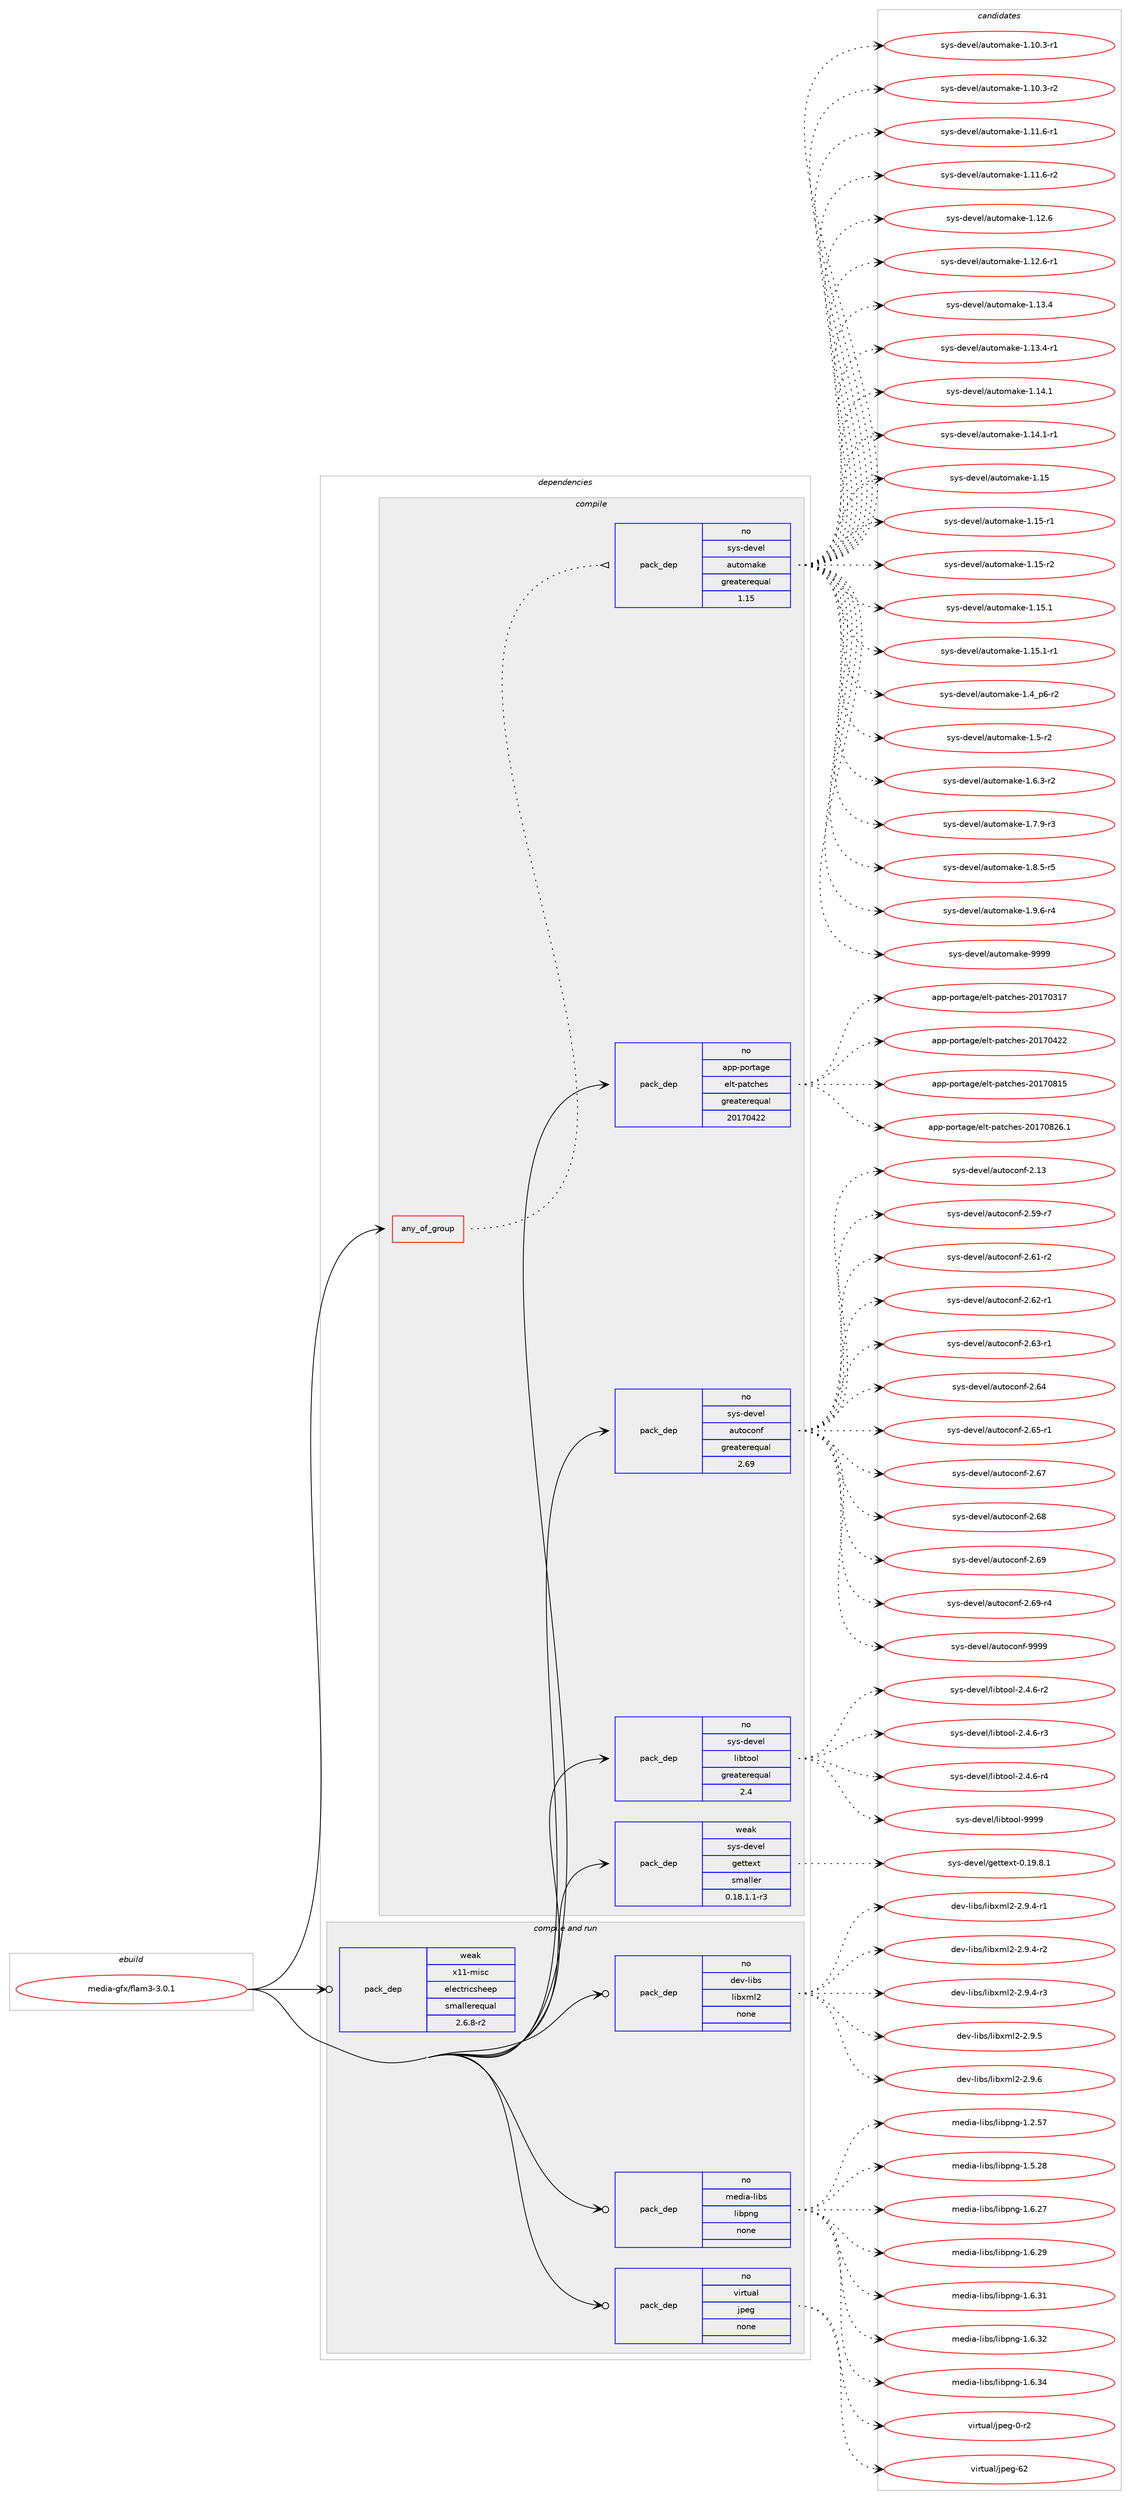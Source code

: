 digraph prolog {

# *************
# Graph options
# *************

newrank=true;
concentrate=true;
compound=true;
graph [rankdir=LR,fontname=Helvetica,fontsize=10,ranksep=1.5];#, ranksep=2.5, nodesep=0.2];
edge  [arrowhead=vee];
node  [fontname=Helvetica,fontsize=10];

# **********
# The ebuild
# **********

subgraph cluster_leftcol {
color=gray;
rank=same;
label=<<i>ebuild</i>>;
id [label="media-gfx/flam3-3.0.1", color=red, width=4, href="../media-gfx/flam3-3.0.1.svg"];
}

# ****************
# The dependencies
# ****************

subgraph cluster_midcol {
color=gray;
label=<<i>dependencies</i>>;
subgraph cluster_compile {
fillcolor="#eeeeee";
style=filled;
label=<<i>compile</i>>;
subgraph any5247 {
dependency352509 [label=<<TABLE BORDER="0" CELLBORDER="1" CELLSPACING="0" CELLPADDING="4"><TR><TD CELLPADDING="10">any_of_group</TD></TR></TABLE>>, shape=none, color=red];subgraph pack259926 {
dependency352510 [label=<<TABLE BORDER="0" CELLBORDER="1" CELLSPACING="0" CELLPADDING="4" WIDTH="220"><TR><TD ROWSPAN="6" CELLPADDING="30">pack_dep</TD></TR><TR><TD WIDTH="110">no</TD></TR><TR><TD>sys-devel</TD></TR><TR><TD>automake</TD></TR><TR><TD>greaterequal</TD></TR><TR><TD>1.15</TD></TR></TABLE>>, shape=none, color=blue];
}
dependency352509:e -> dependency352510:w [weight=20,style="dotted",arrowhead="oinv"];
}
id:e -> dependency352509:w [weight=20,style="solid",arrowhead="vee"];
subgraph pack259927 {
dependency352511 [label=<<TABLE BORDER="0" CELLBORDER="1" CELLSPACING="0" CELLPADDING="4" WIDTH="220"><TR><TD ROWSPAN="6" CELLPADDING="30">pack_dep</TD></TR><TR><TD WIDTH="110">no</TD></TR><TR><TD>app-portage</TD></TR><TR><TD>elt-patches</TD></TR><TR><TD>greaterequal</TD></TR><TR><TD>20170422</TD></TR></TABLE>>, shape=none, color=blue];
}
id:e -> dependency352511:w [weight=20,style="solid",arrowhead="vee"];
subgraph pack259928 {
dependency352512 [label=<<TABLE BORDER="0" CELLBORDER="1" CELLSPACING="0" CELLPADDING="4" WIDTH="220"><TR><TD ROWSPAN="6" CELLPADDING="30">pack_dep</TD></TR><TR><TD WIDTH="110">no</TD></TR><TR><TD>sys-devel</TD></TR><TR><TD>autoconf</TD></TR><TR><TD>greaterequal</TD></TR><TR><TD>2.69</TD></TR></TABLE>>, shape=none, color=blue];
}
id:e -> dependency352512:w [weight=20,style="solid",arrowhead="vee"];
subgraph pack259929 {
dependency352513 [label=<<TABLE BORDER="0" CELLBORDER="1" CELLSPACING="0" CELLPADDING="4" WIDTH="220"><TR><TD ROWSPAN="6" CELLPADDING="30">pack_dep</TD></TR><TR><TD WIDTH="110">no</TD></TR><TR><TD>sys-devel</TD></TR><TR><TD>libtool</TD></TR><TR><TD>greaterequal</TD></TR><TR><TD>2.4</TD></TR></TABLE>>, shape=none, color=blue];
}
id:e -> dependency352513:w [weight=20,style="solid",arrowhead="vee"];
subgraph pack259930 {
dependency352514 [label=<<TABLE BORDER="0" CELLBORDER="1" CELLSPACING="0" CELLPADDING="4" WIDTH="220"><TR><TD ROWSPAN="6" CELLPADDING="30">pack_dep</TD></TR><TR><TD WIDTH="110">weak</TD></TR><TR><TD>sys-devel</TD></TR><TR><TD>gettext</TD></TR><TR><TD>smaller</TD></TR><TR><TD>0.18.1.1-r3</TD></TR></TABLE>>, shape=none, color=blue];
}
id:e -> dependency352514:w [weight=20,style="solid",arrowhead="vee"];
}
subgraph cluster_compileandrun {
fillcolor="#eeeeee";
style=filled;
label=<<i>compile and run</i>>;
subgraph pack259931 {
dependency352515 [label=<<TABLE BORDER="0" CELLBORDER="1" CELLSPACING="0" CELLPADDING="4" WIDTH="220"><TR><TD ROWSPAN="6" CELLPADDING="30">pack_dep</TD></TR><TR><TD WIDTH="110">no</TD></TR><TR><TD>dev-libs</TD></TR><TR><TD>libxml2</TD></TR><TR><TD>none</TD></TR><TR><TD></TD></TR></TABLE>>, shape=none, color=blue];
}
id:e -> dependency352515:w [weight=20,style="solid",arrowhead="odotvee"];
subgraph pack259932 {
dependency352516 [label=<<TABLE BORDER="0" CELLBORDER="1" CELLSPACING="0" CELLPADDING="4" WIDTH="220"><TR><TD ROWSPAN="6" CELLPADDING="30">pack_dep</TD></TR><TR><TD WIDTH="110">no</TD></TR><TR><TD>media-libs</TD></TR><TR><TD>libpng</TD></TR><TR><TD>none</TD></TR><TR><TD></TD></TR></TABLE>>, shape=none, color=blue];
}
id:e -> dependency352516:w [weight=20,style="solid",arrowhead="odotvee"];
subgraph pack259933 {
dependency352517 [label=<<TABLE BORDER="0" CELLBORDER="1" CELLSPACING="0" CELLPADDING="4" WIDTH="220"><TR><TD ROWSPAN="6" CELLPADDING="30">pack_dep</TD></TR><TR><TD WIDTH="110">no</TD></TR><TR><TD>virtual</TD></TR><TR><TD>jpeg</TD></TR><TR><TD>none</TD></TR><TR><TD></TD></TR></TABLE>>, shape=none, color=blue];
}
id:e -> dependency352517:w [weight=20,style="solid",arrowhead="odotvee"];
subgraph pack259934 {
dependency352518 [label=<<TABLE BORDER="0" CELLBORDER="1" CELLSPACING="0" CELLPADDING="4" WIDTH="220"><TR><TD ROWSPAN="6" CELLPADDING="30">pack_dep</TD></TR><TR><TD WIDTH="110">weak</TD></TR><TR><TD>x11-misc</TD></TR><TR><TD>electricsheep</TD></TR><TR><TD>smallerequal</TD></TR><TR><TD>2.6.8-r2</TD></TR></TABLE>>, shape=none, color=blue];
}
id:e -> dependency352518:w [weight=20,style="solid",arrowhead="odotvee"];
}
subgraph cluster_run {
fillcolor="#eeeeee";
style=filled;
label=<<i>run</i>>;
}
}

# **************
# The candidates
# **************

subgraph cluster_choices {
rank=same;
color=gray;
label=<<i>candidates</i>>;

subgraph choice259926 {
color=black;
nodesep=1;
choice11512111545100101118101108479711711611110997107101454946494846514511449 [label="sys-devel/automake-1.10.3-r1", color=red, width=4,href="../sys-devel/automake-1.10.3-r1.svg"];
choice11512111545100101118101108479711711611110997107101454946494846514511450 [label="sys-devel/automake-1.10.3-r2", color=red, width=4,href="../sys-devel/automake-1.10.3-r2.svg"];
choice11512111545100101118101108479711711611110997107101454946494946544511449 [label="sys-devel/automake-1.11.6-r1", color=red, width=4,href="../sys-devel/automake-1.11.6-r1.svg"];
choice11512111545100101118101108479711711611110997107101454946494946544511450 [label="sys-devel/automake-1.11.6-r2", color=red, width=4,href="../sys-devel/automake-1.11.6-r2.svg"];
choice1151211154510010111810110847971171161111099710710145494649504654 [label="sys-devel/automake-1.12.6", color=red, width=4,href="../sys-devel/automake-1.12.6.svg"];
choice11512111545100101118101108479711711611110997107101454946495046544511449 [label="sys-devel/automake-1.12.6-r1", color=red, width=4,href="../sys-devel/automake-1.12.6-r1.svg"];
choice1151211154510010111810110847971171161111099710710145494649514652 [label="sys-devel/automake-1.13.4", color=red, width=4,href="../sys-devel/automake-1.13.4.svg"];
choice11512111545100101118101108479711711611110997107101454946495146524511449 [label="sys-devel/automake-1.13.4-r1", color=red, width=4,href="../sys-devel/automake-1.13.4-r1.svg"];
choice1151211154510010111810110847971171161111099710710145494649524649 [label="sys-devel/automake-1.14.1", color=red, width=4,href="../sys-devel/automake-1.14.1.svg"];
choice11512111545100101118101108479711711611110997107101454946495246494511449 [label="sys-devel/automake-1.14.1-r1", color=red, width=4,href="../sys-devel/automake-1.14.1-r1.svg"];
choice115121115451001011181011084797117116111109971071014549464953 [label="sys-devel/automake-1.15", color=red, width=4,href="../sys-devel/automake-1.15.svg"];
choice1151211154510010111810110847971171161111099710710145494649534511449 [label="sys-devel/automake-1.15-r1", color=red, width=4,href="../sys-devel/automake-1.15-r1.svg"];
choice1151211154510010111810110847971171161111099710710145494649534511450 [label="sys-devel/automake-1.15-r2", color=red, width=4,href="../sys-devel/automake-1.15-r2.svg"];
choice1151211154510010111810110847971171161111099710710145494649534649 [label="sys-devel/automake-1.15.1", color=red, width=4,href="../sys-devel/automake-1.15.1.svg"];
choice11512111545100101118101108479711711611110997107101454946495346494511449 [label="sys-devel/automake-1.15.1-r1", color=red, width=4,href="../sys-devel/automake-1.15.1-r1.svg"];
choice115121115451001011181011084797117116111109971071014549465295112544511450 [label="sys-devel/automake-1.4_p6-r2", color=red, width=4,href="../sys-devel/automake-1.4_p6-r2.svg"];
choice11512111545100101118101108479711711611110997107101454946534511450 [label="sys-devel/automake-1.5-r2", color=red, width=4,href="../sys-devel/automake-1.5-r2.svg"];
choice115121115451001011181011084797117116111109971071014549465446514511450 [label="sys-devel/automake-1.6.3-r2", color=red, width=4,href="../sys-devel/automake-1.6.3-r2.svg"];
choice115121115451001011181011084797117116111109971071014549465546574511451 [label="sys-devel/automake-1.7.9-r3", color=red, width=4,href="../sys-devel/automake-1.7.9-r3.svg"];
choice115121115451001011181011084797117116111109971071014549465646534511453 [label="sys-devel/automake-1.8.5-r5", color=red, width=4,href="../sys-devel/automake-1.8.5-r5.svg"];
choice115121115451001011181011084797117116111109971071014549465746544511452 [label="sys-devel/automake-1.9.6-r4", color=red, width=4,href="../sys-devel/automake-1.9.6-r4.svg"];
choice115121115451001011181011084797117116111109971071014557575757 [label="sys-devel/automake-9999", color=red, width=4,href="../sys-devel/automake-9999.svg"];
dependency352510:e -> choice11512111545100101118101108479711711611110997107101454946494846514511449:w [style=dotted,weight="100"];
dependency352510:e -> choice11512111545100101118101108479711711611110997107101454946494846514511450:w [style=dotted,weight="100"];
dependency352510:e -> choice11512111545100101118101108479711711611110997107101454946494946544511449:w [style=dotted,weight="100"];
dependency352510:e -> choice11512111545100101118101108479711711611110997107101454946494946544511450:w [style=dotted,weight="100"];
dependency352510:e -> choice1151211154510010111810110847971171161111099710710145494649504654:w [style=dotted,weight="100"];
dependency352510:e -> choice11512111545100101118101108479711711611110997107101454946495046544511449:w [style=dotted,weight="100"];
dependency352510:e -> choice1151211154510010111810110847971171161111099710710145494649514652:w [style=dotted,weight="100"];
dependency352510:e -> choice11512111545100101118101108479711711611110997107101454946495146524511449:w [style=dotted,weight="100"];
dependency352510:e -> choice1151211154510010111810110847971171161111099710710145494649524649:w [style=dotted,weight="100"];
dependency352510:e -> choice11512111545100101118101108479711711611110997107101454946495246494511449:w [style=dotted,weight="100"];
dependency352510:e -> choice115121115451001011181011084797117116111109971071014549464953:w [style=dotted,weight="100"];
dependency352510:e -> choice1151211154510010111810110847971171161111099710710145494649534511449:w [style=dotted,weight="100"];
dependency352510:e -> choice1151211154510010111810110847971171161111099710710145494649534511450:w [style=dotted,weight="100"];
dependency352510:e -> choice1151211154510010111810110847971171161111099710710145494649534649:w [style=dotted,weight="100"];
dependency352510:e -> choice11512111545100101118101108479711711611110997107101454946495346494511449:w [style=dotted,weight="100"];
dependency352510:e -> choice115121115451001011181011084797117116111109971071014549465295112544511450:w [style=dotted,weight="100"];
dependency352510:e -> choice11512111545100101118101108479711711611110997107101454946534511450:w [style=dotted,weight="100"];
dependency352510:e -> choice115121115451001011181011084797117116111109971071014549465446514511450:w [style=dotted,weight="100"];
dependency352510:e -> choice115121115451001011181011084797117116111109971071014549465546574511451:w [style=dotted,weight="100"];
dependency352510:e -> choice115121115451001011181011084797117116111109971071014549465646534511453:w [style=dotted,weight="100"];
dependency352510:e -> choice115121115451001011181011084797117116111109971071014549465746544511452:w [style=dotted,weight="100"];
dependency352510:e -> choice115121115451001011181011084797117116111109971071014557575757:w [style=dotted,weight="100"];
}
subgraph choice259927 {
color=black;
nodesep=1;
choice97112112451121111141169710310147101108116451129711699104101115455048495548514955 [label="app-portage/elt-patches-20170317", color=red, width=4,href="../app-portage/elt-patches-20170317.svg"];
choice97112112451121111141169710310147101108116451129711699104101115455048495548525050 [label="app-portage/elt-patches-20170422", color=red, width=4,href="../app-portage/elt-patches-20170422.svg"];
choice97112112451121111141169710310147101108116451129711699104101115455048495548564953 [label="app-portage/elt-patches-20170815", color=red, width=4,href="../app-portage/elt-patches-20170815.svg"];
choice971121124511211111411697103101471011081164511297116991041011154550484955485650544649 [label="app-portage/elt-patches-20170826.1", color=red, width=4,href="../app-portage/elt-patches-20170826.1.svg"];
dependency352511:e -> choice97112112451121111141169710310147101108116451129711699104101115455048495548514955:w [style=dotted,weight="100"];
dependency352511:e -> choice97112112451121111141169710310147101108116451129711699104101115455048495548525050:w [style=dotted,weight="100"];
dependency352511:e -> choice97112112451121111141169710310147101108116451129711699104101115455048495548564953:w [style=dotted,weight="100"];
dependency352511:e -> choice971121124511211111411697103101471011081164511297116991041011154550484955485650544649:w [style=dotted,weight="100"];
}
subgraph choice259928 {
color=black;
nodesep=1;
choice115121115451001011181011084797117116111991111101024550464951 [label="sys-devel/autoconf-2.13", color=red, width=4,href="../sys-devel/autoconf-2.13.svg"];
choice1151211154510010111810110847971171161119911111010245504653574511455 [label="sys-devel/autoconf-2.59-r7", color=red, width=4,href="../sys-devel/autoconf-2.59-r7.svg"];
choice1151211154510010111810110847971171161119911111010245504654494511450 [label="sys-devel/autoconf-2.61-r2", color=red, width=4,href="../sys-devel/autoconf-2.61-r2.svg"];
choice1151211154510010111810110847971171161119911111010245504654504511449 [label="sys-devel/autoconf-2.62-r1", color=red, width=4,href="../sys-devel/autoconf-2.62-r1.svg"];
choice1151211154510010111810110847971171161119911111010245504654514511449 [label="sys-devel/autoconf-2.63-r1", color=red, width=4,href="../sys-devel/autoconf-2.63-r1.svg"];
choice115121115451001011181011084797117116111991111101024550465452 [label="sys-devel/autoconf-2.64", color=red, width=4,href="../sys-devel/autoconf-2.64.svg"];
choice1151211154510010111810110847971171161119911111010245504654534511449 [label="sys-devel/autoconf-2.65-r1", color=red, width=4,href="../sys-devel/autoconf-2.65-r1.svg"];
choice115121115451001011181011084797117116111991111101024550465455 [label="sys-devel/autoconf-2.67", color=red, width=4,href="../sys-devel/autoconf-2.67.svg"];
choice115121115451001011181011084797117116111991111101024550465456 [label="sys-devel/autoconf-2.68", color=red, width=4,href="../sys-devel/autoconf-2.68.svg"];
choice115121115451001011181011084797117116111991111101024550465457 [label="sys-devel/autoconf-2.69", color=red, width=4,href="../sys-devel/autoconf-2.69.svg"];
choice1151211154510010111810110847971171161119911111010245504654574511452 [label="sys-devel/autoconf-2.69-r4", color=red, width=4,href="../sys-devel/autoconf-2.69-r4.svg"];
choice115121115451001011181011084797117116111991111101024557575757 [label="sys-devel/autoconf-9999", color=red, width=4,href="../sys-devel/autoconf-9999.svg"];
dependency352512:e -> choice115121115451001011181011084797117116111991111101024550464951:w [style=dotted,weight="100"];
dependency352512:e -> choice1151211154510010111810110847971171161119911111010245504653574511455:w [style=dotted,weight="100"];
dependency352512:e -> choice1151211154510010111810110847971171161119911111010245504654494511450:w [style=dotted,weight="100"];
dependency352512:e -> choice1151211154510010111810110847971171161119911111010245504654504511449:w [style=dotted,weight="100"];
dependency352512:e -> choice1151211154510010111810110847971171161119911111010245504654514511449:w [style=dotted,weight="100"];
dependency352512:e -> choice115121115451001011181011084797117116111991111101024550465452:w [style=dotted,weight="100"];
dependency352512:e -> choice1151211154510010111810110847971171161119911111010245504654534511449:w [style=dotted,weight="100"];
dependency352512:e -> choice115121115451001011181011084797117116111991111101024550465455:w [style=dotted,weight="100"];
dependency352512:e -> choice115121115451001011181011084797117116111991111101024550465456:w [style=dotted,weight="100"];
dependency352512:e -> choice115121115451001011181011084797117116111991111101024550465457:w [style=dotted,weight="100"];
dependency352512:e -> choice1151211154510010111810110847971171161119911111010245504654574511452:w [style=dotted,weight="100"];
dependency352512:e -> choice115121115451001011181011084797117116111991111101024557575757:w [style=dotted,weight="100"];
}
subgraph choice259929 {
color=black;
nodesep=1;
choice1151211154510010111810110847108105981161111111084550465246544511450 [label="sys-devel/libtool-2.4.6-r2", color=red, width=4,href="../sys-devel/libtool-2.4.6-r2.svg"];
choice1151211154510010111810110847108105981161111111084550465246544511451 [label="sys-devel/libtool-2.4.6-r3", color=red, width=4,href="../sys-devel/libtool-2.4.6-r3.svg"];
choice1151211154510010111810110847108105981161111111084550465246544511452 [label="sys-devel/libtool-2.4.6-r4", color=red, width=4,href="../sys-devel/libtool-2.4.6-r4.svg"];
choice1151211154510010111810110847108105981161111111084557575757 [label="sys-devel/libtool-9999", color=red, width=4,href="../sys-devel/libtool-9999.svg"];
dependency352513:e -> choice1151211154510010111810110847108105981161111111084550465246544511450:w [style=dotted,weight="100"];
dependency352513:e -> choice1151211154510010111810110847108105981161111111084550465246544511451:w [style=dotted,weight="100"];
dependency352513:e -> choice1151211154510010111810110847108105981161111111084550465246544511452:w [style=dotted,weight="100"];
dependency352513:e -> choice1151211154510010111810110847108105981161111111084557575757:w [style=dotted,weight="100"];
}
subgraph choice259930 {
color=black;
nodesep=1;
choice1151211154510010111810110847103101116116101120116454846495746564649 [label="sys-devel/gettext-0.19.8.1", color=red, width=4,href="../sys-devel/gettext-0.19.8.1.svg"];
dependency352514:e -> choice1151211154510010111810110847103101116116101120116454846495746564649:w [style=dotted,weight="100"];
}
subgraph choice259931 {
color=black;
nodesep=1;
choice10010111845108105981154710810598120109108504550465746524511449 [label="dev-libs/libxml2-2.9.4-r1", color=red, width=4,href="../dev-libs/libxml2-2.9.4-r1.svg"];
choice10010111845108105981154710810598120109108504550465746524511450 [label="dev-libs/libxml2-2.9.4-r2", color=red, width=4,href="../dev-libs/libxml2-2.9.4-r2.svg"];
choice10010111845108105981154710810598120109108504550465746524511451 [label="dev-libs/libxml2-2.9.4-r3", color=red, width=4,href="../dev-libs/libxml2-2.9.4-r3.svg"];
choice1001011184510810598115471081059812010910850455046574653 [label="dev-libs/libxml2-2.9.5", color=red, width=4,href="../dev-libs/libxml2-2.9.5.svg"];
choice1001011184510810598115471081059812010910850455046574654 [label="dev-libs/libxml2-2.9.6", color=red, width=4,href="../dev-libs/libxml2-2.9.6.svg"];
dependency352515:e -> choice10010111845108105981154710810598120109108504550465746524511449:w [style=dotted,weight="100"];
dependency352515:e -> choice10010111845108105981154710810598120109108504550465746524511450:w [style=dotted,weight="100"];
dependency352515:e -> choice10010111845108105981154710810598120109108504550465746524511451:w [style=dotted,weight="100"];
dependency352515:e -> choice1001011184510810598115471081059812010910850455046574653:w [style=dotted,weight="100"];
dependency352515:e -> choice1001011184510810598115471081059812010910850455046574654:w [style=dotted,weight="100"];
}
subgraph choice259932 {
color=black;
nodesep=1;
choice109101100105974510810598115471081059811211010345494650465355 [label="media-libs/libpng-1.2.57", color=red, width=4,href="../media-libs/libpng-1.2.57.svg"];
choice109101100105974510810598115471081059811211010345494653465056 [label="media-libs/libpng-1.5.28", color=red, width=4,href="../media-libs/libpng-1.5.28.svg"];
choice109101100105974510810598115471081059811211010345494654465055 [label="media-libs/libpng-1.6.27", color=red, width=4,href="../media-libs/libpng-1.6.27.svg"];
choice109101100105974510810598115471081059811211010345494654465057 [label="media-libs/libpng-1.6.29", color=red, width=4,href="../media-libs/libpng-1.6.29.svg"];
choice109101100105974510810598115471081059811211010345494654465149 [label="media-libs/libpng-1.6.31", color=red, width=4,href="../media-libs/libpng-1.6.31.svg"];
choice109101100105974510810598115471081059811211010345494654465150 [label="media-libs/libpng-1.6.32", color=red, width=4,href="../media-libs/libpng-1.6.32.svg"];
choice109101100105974510810598115471081059811211010345494654465152 [label="media-libs/libpng-1.6.34", color=red, width=4,href="../media-libs/libpng-1.6.34.svg"];
dependency352516:e -> choice109101100105974510810598115471081059811211010345494650465355:w [style=dotted,weight="100"];
dependency352516:e -> choice109101100105974510810598115471081059811211010345494653465056:w [style=dotted,weight="100"];
dependency352516:e -> choice109101100105974510810598115471081059811211010345494654465055:w [style=dotted,weight="100"];
dependency352516:e -> choice109101100105974510810598115471081059811211010345494654465057:w [style=dotted,weight="100"];
dependency352516:e -> choice109101100105974510810598115471081059811211010345494654465149:w [style=dotted,weight="100"];
dependency352516:e -> choice109101100105974510810598115471081059811211010345494654465150:w [style=dotted,weight="100"];
dependency352516:e -> choice109101100105974510810598115471081059811211010345494654465152:w [style=dotted,weight="100"];
}
subgraph choice259933 {
color=black;
nodesep=1;
choice118105114116117971084710611210110345484511450 [label="virtual/jpeg-0-r2", color=red, width=4,href="../virtual/jpeg-0-r2.svg"];
choice1181051141161179710847106112101103455450 [label="virtual/jpeg-62", color=red, width=4,href="../virtual/jpeg-62.svg"];
dependency352517:e -> choice118105114116117971084710611210110345484511450:w [style=dotted,weight="100"];
dependency352517:e -> choice1181051141161179710847106112101103455450:w [style=dotted,weight="100"];
}
subgraph choice259934 {
color=black;
nodesep=1;
}
}

}
